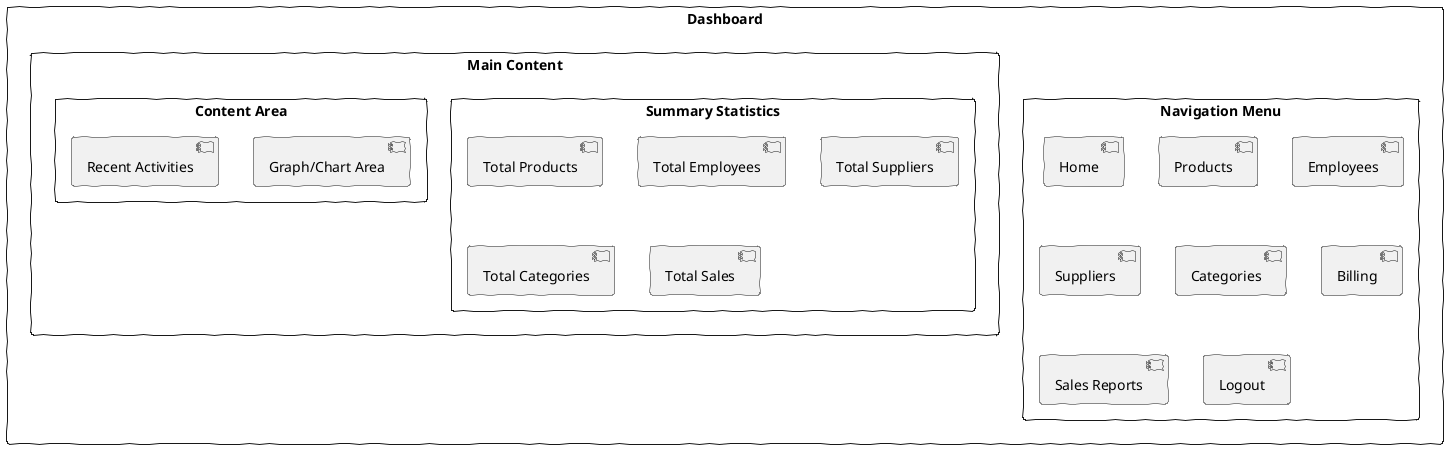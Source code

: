 @startuml
skinparam handwritten true

rectangle "Dashboard" {
  rectangle "Navigation Menu" {
    [Home]
    [Products]
    [Employees]
    [Suppliers]
    [Categories]
    [Billing]
    [Sales Reports]
    [Logout]
  }

  rectangle "Main Content" {
    rectangle "Summary Statistics" {
      [Total Products]
      [Total Employees]
      [Total Suppliers]
      [Total Categories]
      [Total Sales]
    }

    rectangle "Content Area" {
      [Graph/Chart Area]
      [Recent Activities]
    }
  }
}
@enduml
